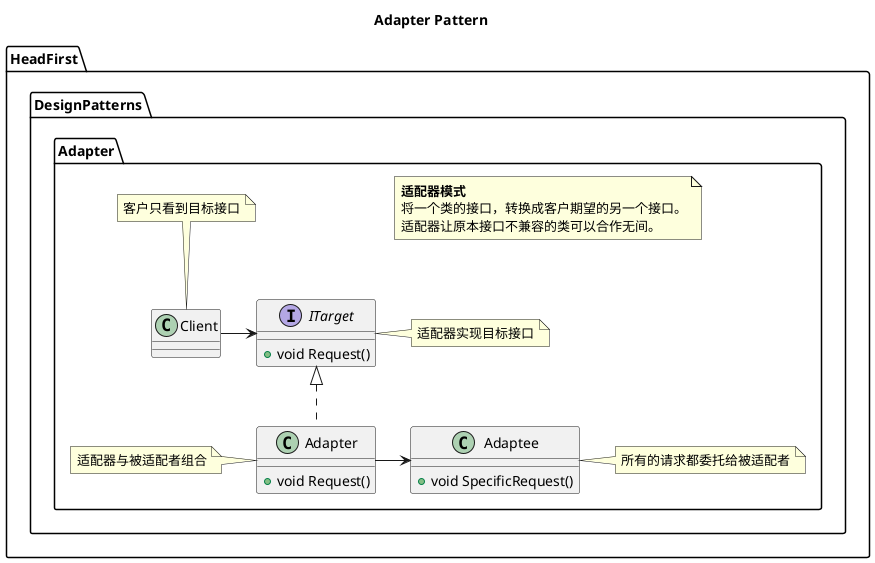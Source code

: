 ﻿@startuml
title Adapter Pattern
namespace HeadFirst.DesignPatterns.Adapter{
    note as AdapterPatternDefine
    <b>适配器模式</b>
    将一个类的接口，转换成客户期望的另一个接口。
    适配器让原本接口不兼容的类可以合作无间。
    end note
    Client -right-> ITarget
    Adapter .up.|>  ITarget
    Adapter -right-> Adaptee
    class Client{

    }
    note top of Client:客户只看到目标接口
    interface ITarget{
        + void Request()
    }
    note right of ITarget:适配器实现目标接口
    class Adapter{
        + void Request()
    }
    note left of Adapter:适配器与被适配者组合
    class Adaptee{
        + void SpecificRequest()
    }
    note right of Adaptee:所有的请求都委托给被适配者
}
@enduml
